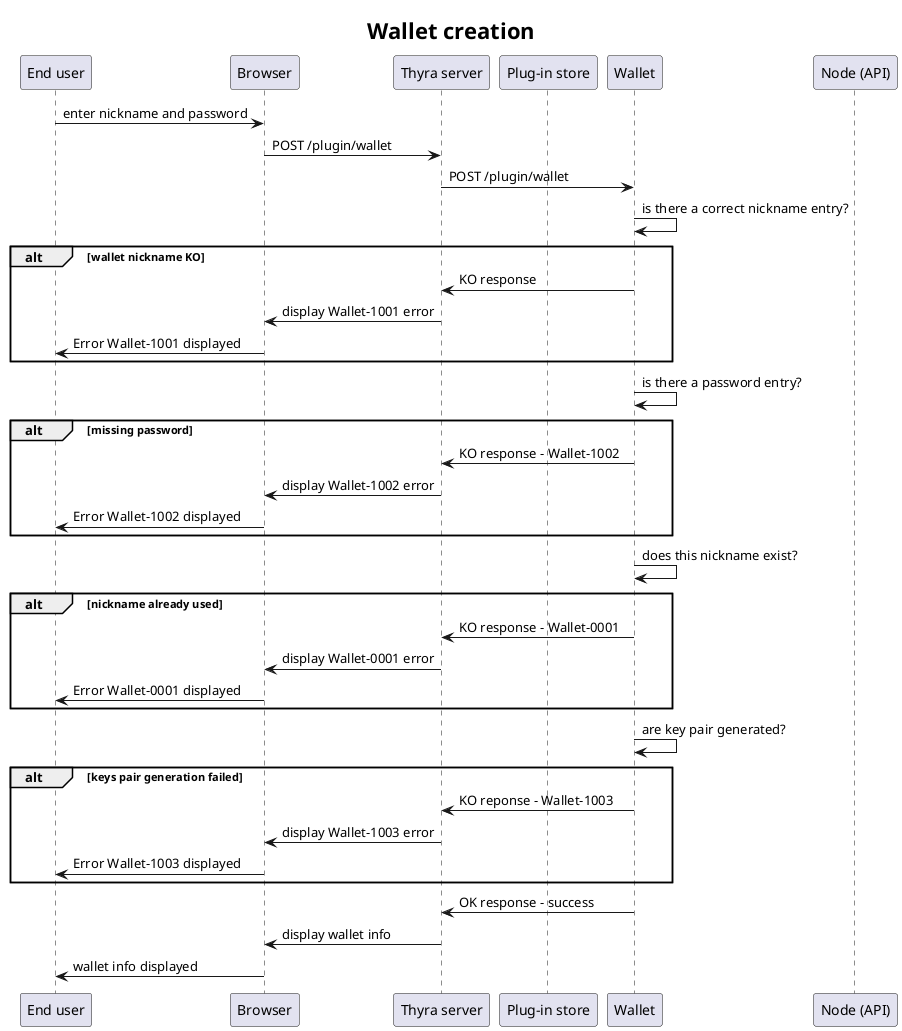 @startuml Create request
participant "End user" as user
participant "Browser" as ui
participant "Thyra server" as thyra
participant "Plug-in store" as store
participant "Wallet" as w
participant "Node (API)" as node
title "= **Wallet creation**"


user -> ui: enter nickname and password
ui -> thyra: POST /plugin/wallet
thyra -> w: POST /plugin/wallet
w -> w: is there a correct nickname entry?
alt wallet nickname KO
    w -> thyra: KO response
    thyra -> ui: display Wallet-1001 error
    ui -> user: Error Wallet-1001 displayed
end
    w -> w: is there a password entry?
alt missing password
    w -> thyra: KO response - Wallet-1002
    thyra -> ui: display Wallet-1002 error
    ui -> user: Error Wallet-1002 displayed
end
w -> w: does this nickname exist?
    alt nickname already used
        w -> thyra: KO response - Wallet-0001
        thyra -> ui: display Wallet-0001 error
        ui -> user: Error Wallet-0001 displayed
    end
w -> w: are key pair generated?
    alt keys pair generation failed
        w -> thyra: KO reponse - Wallet-1003
        thyra -> ui: display Wallet-1003 error
        ui -> user: Error Wallet-1003 displayed
    end
w -> thyra: OK response - success
thyra -> ui: display wallet info
ui -> user: wallet info displayed

@enduml